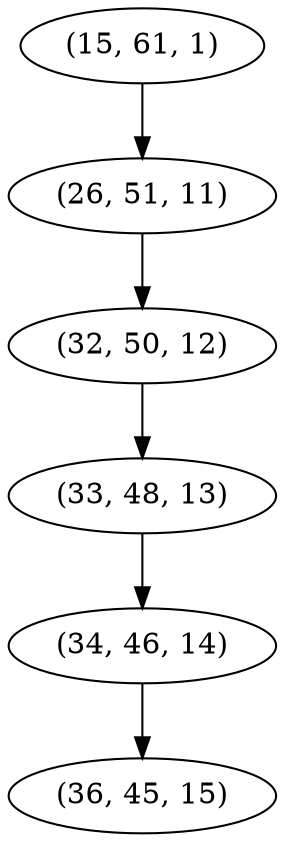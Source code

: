 digraph tree {
    "(15, 61, 1)";
    "(26, 51, 11)";
    "(32, 50, 12)";
    "(33, 48, 13)";
    "(34, 46, 14)";
    "(36, 45, 15)";
    "(15, 61, 1)" -> "(26, 51, 11)";
    "(26, 51, 11)" -> "(32, 50, 12)";
    "(32, 50, 12)" -> "(33, 48, 13)";
    "(33, 48, 13)" -> "(34, 46, 14)";
    "(34, 46, 14)" -> "(36, 45, 15)";
}

